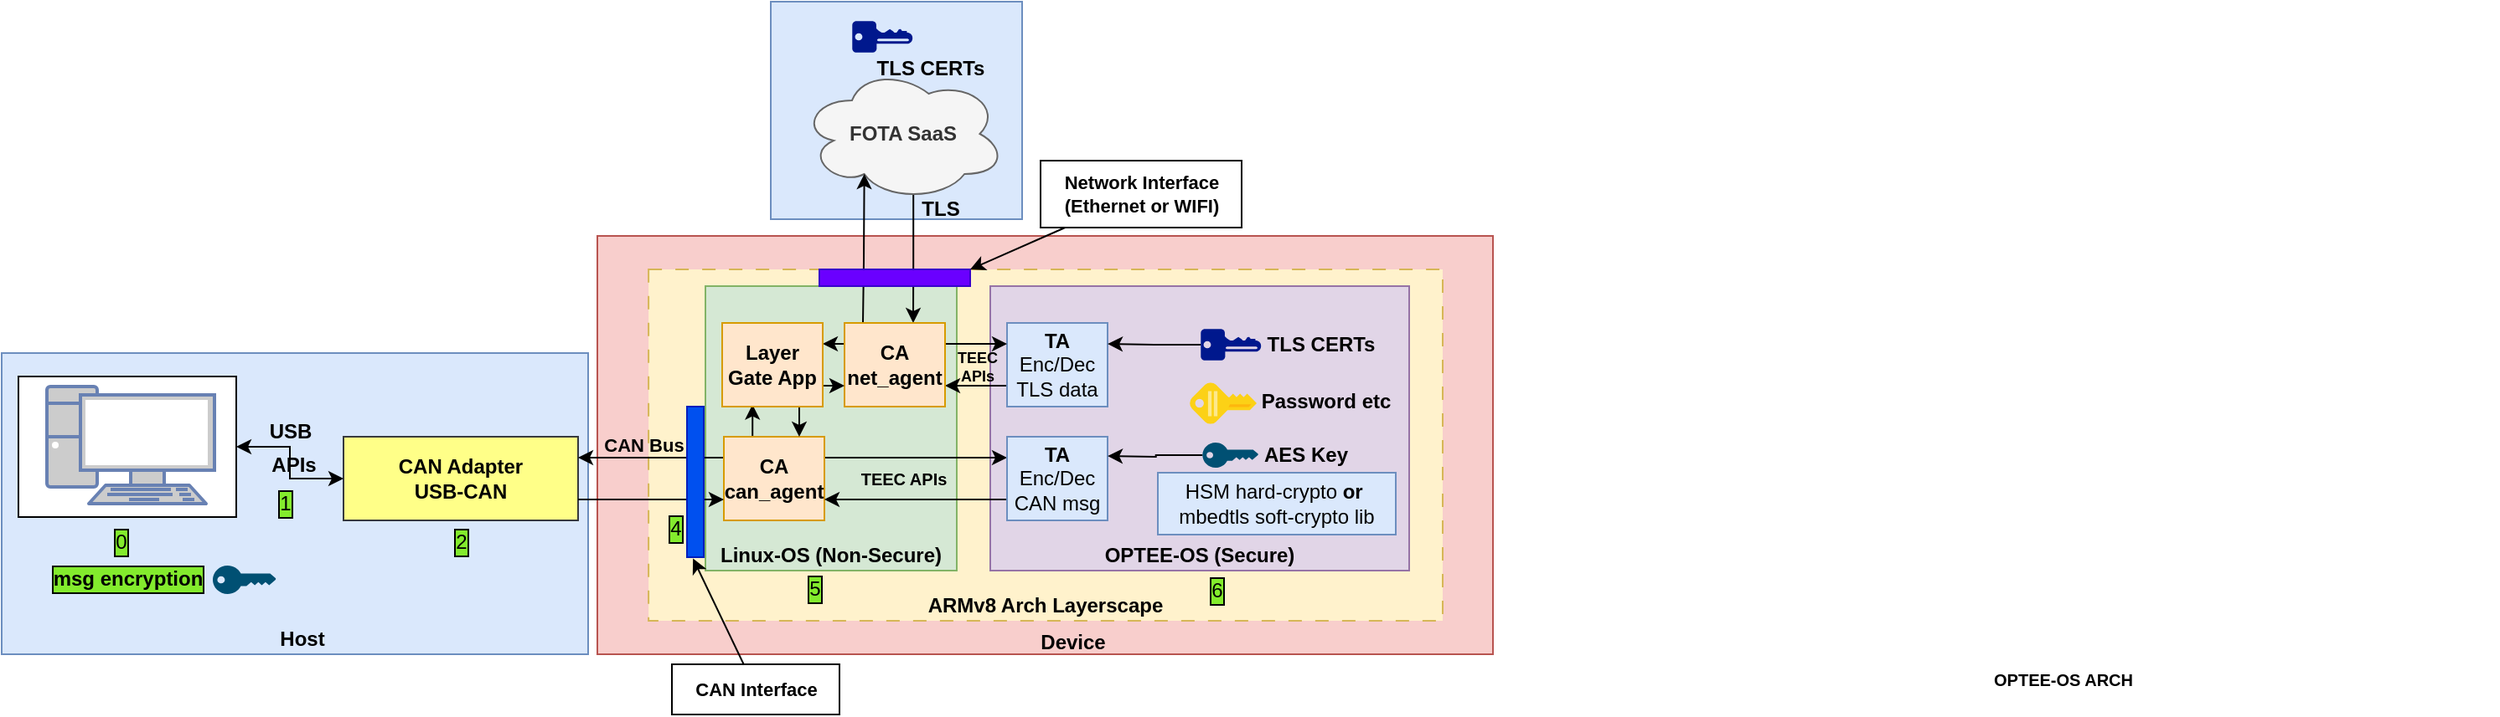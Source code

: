 <mxfile version="20.8.16" type="device"><diagram name="第 1 页" id="scQydCvMr0OkkfTgCGLO"><mxGraphModel dx="2815" dy="830" grid="1" gridSize="10" guides="1" tooltips="1" connect="1" arrows="1" fold="1" page="1" pageScale="1" pageWidth="827" pageHeight="1169" math="0" shadow="0"><root><mxCell id="0"/><mxCell id="1" parent="0"/><mxCell id="s5L3PbSKLbv8gIxXY3YV-135" value="" style="rounded=0;whiteSpace=wrap;html=1;labelBackgroundColor=#83eb2d;labelBorderColor=default;fillColor=#dae8fc;strokeColor=#6c8ebf;align=center;verticalAlign=bottom;" vertex="1" parent="1"><mxGeometry x="-341" y="60" width="150" height="130" as="geometry"/></mxCell><mxCell id="s5L3PbSKLbv8gIxXY3YV-5" value="" style="rounded=0;whiteSpace=wrap;html=1;labelBackgroundColor=#83eb2d;labelBorderColor=default;fillColor=#f8cecc;strokeColor=#b85450;align=center;verticalAlign=bottom;" vertex="1" parent="1"><mxGeometry x="-444.5" y="200" width="534.5" height="250" as="geometry"/></mxCell><mxCell id="s5L3PbSKLbv8gIxXY3YV-6" value="" style="rounded=0;whiteSpace=wrap;html=1;labelBackgroundColor=#83eb2d;labelBorderColor=default;fillColor=#dae8fc;strokeColor=#6c8ebf;align=center;verticalAlign=bottom;" vertex="1" parent="1"><mxGeometry x="-800" y="270" width="350" height="180" as="geometry"/></mxCell><mxCell id="s5L3PbSKLbv8gIxXY3YV-7" value="CAN Adapter&lt;br&gt;USB-CAN" style="rounded=0;whiteSpace=wrap;html=1;fontStyle=1;fillColor=#ffff88;strokeColor=#36393d;" vertex="1" parent="1"><mxGeometry x="-596" y="320" width="140" height="50" as="geometry"/></mxCell><mxCell id="s5L3PbSKLbv8gIxXY3YV-8" value="" style="group" connectable="0" vertex="1" parent="1"><mxGeometry x="-790" y="284" width="130" height="84" as="geometry"/></mxCell><mxCell id="s5L3PbSKLbv8gIxXY3YV-9" value="" style="rounded=0;whiteSpace=wrap;html=1;" vertex="1" parent="s5L3PbSKLbv8gIxXY3YV-8"><mxGeometry width="130" height="84" as="geometry"/></mxCell><mxCell id="s5L3PbSKLbv8gIxXY3YV-10" value="" style="fontColor=#0066CC;verticalAlign=top;verticalLabelPosition=bottom;labelPosition=center;align=center;html=1;outlineConnect=0;fillColor=#CCCCCC;strokeColor=#6881B3;gradientColor=none;gradientDirection=north;strokeWidth=2;shape=mxgraph.networks.pc;" vertex="1" parent="s5L3PbSKLbv8gIxXY3YV-8"><mxGeometry x="17" y="6" width="100" height="70" as="geometry"/></mxCell><mxCell id="s5L3PbSKLbv8gIxXY3YV-12" style="edgeStyle=orthogonalEdgeStyle;rounded=0;orthogonalLoop=1;jettySize=auto;html=1;startArrow=classic;startFill=1;" edge="1" parent="1" source="s5L3PbSKLbv8gIxXY3YV-9" target="s5L3PbSKLbv8gIxXY3YV-7"><mxGeometry relative="1" as="geometry"/></mxCell><mxCell id="s5L3PbSKLbv8gIxXY3YV-13" value="USB" style="text;html=1;align=center;verticalAlign=middle;resizable=0;points=[];autosize=1;strokeColor=none;fillColor=none;fontStyle=1" vertex="1" parent="1"><mxGeometry x="-653" y="302" width="50" height="30" as="geometry"/></mxCell><mxCell id="s5L3PbSKLbv8gIxXY3YV-14" value="APIs" style="text;html=1;align=center;verticalAlign=middle;resizable=0;points=[];autosize=1;strokeColor=none;fillColor=none;fontStyle=1" vertex="1" parent="1"><mxGeometry x="-651" y="322" width="50" height="30" as="geometry"/></mxCell><mxCell id="s5L3PbSKLbv8gIxXY3YV-17" value="ARMv8 Arch Layerscape" style="rounded=0;whiteSpace=wrap;html=1;fillColor=#fff2cc;strokeColor=#d6b656;dashed=1;dashPattern=8 8;fontStyle=1;verticalAlign=bottom;" vertex="1" parent="1"><mxGeometry x="-413.94" y="220" width="473.94" height="210" as="geometry"/></mxCell><mxCell id="s5L3PbSKLbv8gIxXY3YV-22" value="1" style="text;html=1;align=center;verticalAlign=middle;resizable=0;points=[];autosize=1;strokeColor=none;fillColor=none;labelBackgroundColor=#83eb2d;labelBorderColor=default;" vertex="1" parent="1"><mxGeometry x="-646" y="345" width="30" height="30" as="geometry"/></mxCell><mxCell id="s5L3PbSKLbv8gIxXY3YV-23" value="2" style="text;html=1;align=center;verticalAlign=middle;resizable=0;points=[];autosize=1;strokeColor=none;fillColor=none;labelBackgroundColor=#83eb2d;labelBorderColor=default;" vertex="1" parent="1"><mxGeometry x="-541" y="368" width="30" height="30" as="geometry"/></mxCell><mxCell id="s5L3PbSKLbv8gIxXY3YV-25" value="msg encryption" style="text;html=1;align=center;verticalAlign=middle;resizable=0;points=[];autosize=1;strokeColor=none;fillColor=none;labelBackgroundColor=#83eb2d;labelBorderColor=default;fontStyle=1" vertex="1" parent="1"><mxGeometry x="-780" y="390" width="110" height="30" as="geometry"/></mxCell><mxCell id="s5L3PbSKLbv8gIxXY3YV-26" value="Host" style="text;html=1;align=center;verticalAlign=middle;resizable=0;points=[];autosize=1;strokeColor=none;fillColor=none;fontStyle=1" vertex="1" parent="1"><mxGeometry x="-646" y="426" width="50" height="30" as="geometry"/></mxCell><mxCell id="s5L3PbSKLbv8gIxXY3YV-29" value="4" style="text;html=1;align=center;verticalAlign=middle;resizable=0;points=[];autosize=1;strokeColor=none;fillColor=none;labelBackgroundColor=#83eb2d;labelBorderColor=default;" vertex="1" parent="1"><mxGeometry x="-413.0" y="360" width="30" height="30" as="geometry"/></mxCell><mxCell id="s5L3PbSKLbv8gIxXY3YV-52" value="CAN Bus" style="text;html=1;align=center;verticalAlign=middle;resizable=0;points=[];autosize=1;strokeColor=none;fillColor=none;fontSize=11;fontColor=#000000;fontStyle=1" vertex="1" parent="1"><mxGeometry x="-452.0" y="310" width="70" height="30" as="geometry"/></mxCell><mxCell id="s5L3PbSKLbv8gIxXY3YV-54" value="0" style="text;html=1;align=center;verticalAlign=middle;resizable=0;points=[];autosize=1;strokeColor=none;fillColor=none;labelBackgroundColor=#83eb2d;labelBorderColor=default;" vertex="1" parent="1"><mxGeometry x="-744.11" y="368" width="30" height="30" as="geometry"/></mxCell><mxCell id="s5L3PbSKLbv8gIxXY3YV-62" value="Linux-OS (Non-Secure)" style="whiteSpace=wrap;html=1;fillColor=#d5e8d4;strokeColor=#82b366;verticalAlign=bottom;fontStyle=1" vertex="1" parent="1"><mxGeometry x="-380" y="230" width="150" height="170" as="geometry"/></mxCell><mxCell id="s5L3PbSKLbv8gIxXY3YV-63" value="OPTEE-OS (Secure)" style="whiteSpace=wrap;html=1;fillColor=#e1d5e7;strokeColor=#9673a6;fontStyle=1;verticalAlign=bottom;" vertex="1" parent="1"><mxGeometry x="-210" y="230" width="250" height="170" as="geometry"/></mxCell><mxCell id="s5L3PbSKLbv8gIxXY3YV-75" style="edgeStyle=orthogonalEdgeStyle;rounded=0;orthogonalLoop=1;jettySize=auto;html=1;exitX=1;exitY=0.25;exitDx=0;exitDy=0;entryX=0;entryY=0.25;entryDx=0;entryDy=0;" edge="1" parent="1" source="s5L3PbSKLbv8gIxXY3YV-67" target="s5L3PbSKLbv8gIxXY3YV-68"><mxGeometry relative="1" as="geometry"/></mxCell><mxCell id="s5L3PbSKLbv8gIxXY3YV-136" style="edgeStyle=orthogonalEdgeStyle;rounded=0;orthogonalLoop=1;jettySize=auto;html=1;exitX=0;exitY=0.25;exitDx=0;exitDy=0;entryX=1;entryY=0.25;entryDx=0;entryDy=0;" edge="1" parent="1" source="s5L3PbSKLbv8gIxXY3YV-67" target="s5L3PbSKLbv8gIxXY3YV-7"><mxGeometry relative="1" as="geometry"/></mxCell><mxCell id="s5L3PbSKLbv8gIxXY3YV-138" style="edgeStyle=orthogonalEdgeStyle;rounded=0;orthogonalLoop=1;jettySize=auto;html=1;exitX=0.25;exitY=0;exitDx=0;exitDy=0;entryX=0.302;entryY=0.976;entryDx=0;entryDy=0;entryPerimeter=0;" edge="1" parent="1" source="s5L3PbSKLbv8gIxXY3YV-67" target="s5L3PbSKLbv8gIxXY3YV-137"><mxGeometry relative="1" as="geometry"/></mxCell><mxCell id="s5L3PbSKLbv8gIxXY3YV-67" value="CA&lt;br&gt;can_agent" style="whiteSpace=wrap;html=1;fillColor=#ffe6cc;strokeColor=#d79b00;fontStyle=1" vertex="1" parent="1"><mxGeometry x="-369" y="320" width="60" height="50" as="geometry"/></mxCell><mxCell id="s5L3PbSKLbv8gIxXY3YV-76" style="edgeStyle=orthogonalEdgeStyle;rounded=0;orthogonalLoop=1;jettySize=auto;html=1;exitX=0;exitY=0.75;exitDx=0;exitDy=0;entryX=1;entryY=0.75;entryDx=0;entryDy=0;" edge="1" parent="1" source="s5L3PbSKLbv8gIxXY3YV-68" target="s5L3PbSKLbv8gIxXY3YV-67"><mxGeometry relative="1" as="geometry"/></mxCell><mxCell id="s5L3PbSKLbv8gIxXY3YV-68" value="&lt;b&gt;TA&lt;/b&gt;&lt;br&gt;Enc/Dec CAN msg" style="whiteSpace=wrap;html=1;fillColor=#dae8fc;strokeColor=#6c8ebf;" vertex="1" parent="1"><mxGeometry x="-200" y="320" width="60" height="50" as="geometry"/></mxCell><mxCell id="s5L3PbSKLbv8gIxXY3YV-125" style="edgeStyle=orthogonalEdgeStyle;rounded=0;orthogonalLoop=1;jettySize=auto;html=1;exitX=0;exitY=0.5;exitDx=0;exitDy=0;exitPerimeter=0;entryX=1;entryY=0.75;entryDx=0;entryDy=0;" edge="1" parent="1" source="s5L3PbSKLbv8gIxXY3YV-70"><mxGeometry relative="1" as="geometry"><mxPoint x="-140" y="331.5" as="targetPoint"/></mxGeometry></mxCell><mxCell id="s5L3PbSKLbv8gIxXY3YV-70" value="" style="points=[[0,0.5,0],[0.24,0,0],[0.5,0.28,0],[0.995,0.475,0],[0.5,0.72,0],[0.24,1,0]];verticalLabelPosition=bottom;sketch=0;html=1;verticalAlign=top;aspect=fixed;align=center;pointerEvents=1;shape=mxgraph.cisco19.key;fillColor=#005073;strokeColor=none;" vertex="1" parent="1"><mxGeometry x="-83.34" y="323.5" width="33.34" height="15" as="geometry"/></mxCell><mxCell id="s5L3PbSKLbv8gIxXY3YV-73" value="AES Key" style="text;html=1;align=center;verticalAlign=middle;resizable=0;points=[];autosize=1;strokeColor=none;fillColor=none;fontStyle=1" vertex="1" parent="1"><mxGeometry x="-57" y="316" width="70" height="30" as="geometry"/></mxCell><mxCell id="s5L3PbSKLbv8gIxXY3YV-85" style="edgeStyle=orthogonalEdgeStyle;rounded=0;orthogonalLoop=1;jettySize=auto;html=1;exitX=1;exitY=0.75;exitDx=0;exitDy=0;entryX=0;entryY=0.75;entryDx=0;entryDy=0;" edge="1" parent="1" source="s5L3PbSKLbv8gIxXY3YV-7" target="s5L3PbSKLbv8gIxXY3YV-67"><mxGeometry relative="1" as="geometry"><mxPoint x="-375" y="357.5" as="targetPoint"/></mxGeometry></mxCell><mxCell id="s5L3PbSKLbv8gIxXY3YV-110" style="edgeStyle=orthogonalEdgeStyle;rounded=0;orthogonalLoop=1;jettySize=auto;html=1;exitX=0.55;exitY=0.95;exitDx=0;exitDy=0;exitPerimeter=0;entryX=0.75;entryY=0;entryDx=0;entryDy=0;" edge="1" parent="1" source="s5L3PbSKLbv8gIxXY3YV-100"><mxGeometry relative="1" as="geometry"><mxPoint x="-256.0" y="252" as="targetPoint"/></mxGeometry></mxCell><mxCell id="s5L3PbSKLbv8gIxXY3YV-100" value="FOTA SaaS" style="ellipse;shape=cloud;whiteSpace=wrap;html=1;fontStyle=1;fillColor=#f5f5f5;strokeColor=#666666;fontColor=#333333;" vertex="1" parent="1"><mxGeometry x="-323" y="99" width="122" height="80" as="geometry"/></mxCell><mxCell id="s5L3PbSKLbv8gIxXY3YV-101" value="TLS" style="text;html=1;align=center;verticalAlign=middle;resizable=0;points=[];autosize=1;strokeColor=none;fillColor=none;fontStyle=1" vertex="1" parent="1"><mxGeometry x="-265" y="169" width="50" height="30" as="geometry"/></mxCell><mxCell id="s5L3PbSKLbv8gIxXY3YV-108" style="edgeStyle=orthogonalEdgeStyle;rounded=0;orthogonalLoop=1;jettySize=auto;html=1;exitX=0.25;exitY=0;exitDx=0;exitDy=0;entryX=0.31;entryY=0.8;entryDx=0;entryDy=0;entryPerimeter=0;" edge="1" parent="1" target="s5L3PbSKLbv8gIxXY3YV-100"><mxGeometry relative="1" as="geometry"><mxPoint x="-286.0" y="252" as="sourcePoint"/></mxGeometry></mxCell><mxCell id="s5L3PbSKLbv8gIxXY3YV-120" style="edgeStyle=orthogonalEdgeStyle;rounded=0;orthogonalLoop=1;jettySize=auto;html=1;exitX=0;exitY=0.75;exitDx=0;exitDy=0;entryX=1;entryY=0.75;entryDx=0;entryDy=0;" edge="1" parent="1" source="s5L3PbSKLbv8gIxXY3YV-105" target="s5L3PbSKLbv8gIxXY3YV-118"><mxGeometry relative="1" as="geometry"/></mxCell><mxCell id="s5L3PbSKLbv8gIxXY3YV-105" value="&lt;b&gt;TA&lt;/b&gt;&lt;br&gt;Enc/Dec TLS data" style="whiteSpace=wrap;html=1;fillColor=#dae8fc;strokeColor=#6c8ebf;" vertex="1" parent="1"><mxGeometry x="-200" y="252" width="60" height="50" as="geometry"/></mxCell><mxCell id="s5L3PbSKLbv8gIxXY3YV-124" style="edgeStyle=orthogonalEdgeStyle;rounded=0;orthogonalLoop=1;jettySize=auto;html=1;exitX=0.5;exitY=0;exitDx=0;exitDy=0;exitPerimeter=0;entryX=1;entryY=0.25;entryDx=0;entryDy=0;" edge="1" parent="1" source="s5L3PbSKLbv8gIxXY3YV-111" target="s5L3PbSKLbv8gIxXY3YV-105"><mxGeometry relative="1" as="geometry"/></mxCell><mxCell id="s5L3PbSKLbv8gIxXY3YV-111" value="" style="sketch=0;aspect=fixed;pointerEvents=1;shadow=0;dashed=0;html=1;strokeColor=none;labelPosition=center;verticalLabelPosition=bottom;verticalAlign=top;align=center;fillColor=#00188D;shape=mxgraph.mscae.enterprise.key_permissions;rotation=-90;" vertex="1" parent="1"><mxGeometry x="-75.72" y="247" width="18.72" height="36" as="geometry"/></mxCell><mxCell id="s5L3PbSKLbv8gIxXY3YV-113" value="TLS CERTs" style="text;html=1;align=center;verticalAlign=middle;resizable=0;points=[];autosize=1;strokeColor=none;fillColor=none;fontStyle=1" vertex="1" parent="1"><mxGeometry x="-58" y="250" width="90" height="30" as="geometry"/></mxCell><mxCell id="s5L3PbSKLbv8gIxXY3YV-119" style="edgeStyle=orthogonalEdgeStyle;rounded=0;orthogonalLoop=1;jettySize=auto;html=1;exitX=1;exitY=0.25;exitDx=0;exitDy=0;entryX=0;entryY=0.25;entryDx=0;entryDy=0;" edge="1" parent="1" source="s5L3PbSKLbv8gIxXY3YV-118" target="s5L3PbSKLbv8gIxXY3YV-105"><mxGeometry relative="1" as="geometry"/></mxCell><mxCell id="s5L3PbSKLbv8gIxXY3YV-140" style="edgeStyle=orthogonalEdgeStyle;rounded=0;orthogonalLoop=1;jettySize=auto;html=1;exitX=0;exitY=0.25;exitDx=0;exitDy=0;entryX=1;entryY=0.25;entryDx=0;entryDy=0;" edge="1" parent="1" source="s5L3PbSKLbv8gIxXY3YV-118" target="s5L3PbSKLbv8gIxXY3YV-137"><mxGeometry relative="1" as="geometry"/></mxCell><mxCell id="s5L3PbSKLbv8gIxXY3YV-118" value="&lt;span&gt;&lt;span&gt;CA&lt;/span&gt;&lt;br&gt;net_agent&lt;br&gt;&lt;/span&gt;" style="whiteSpace=wrap;html=1;fillColor=#ffe6cc;strokeColor=#d79b00;fontStyle=1" vertex="1" parent="1"><mxGeometry x="-297" y="252" width="60" height="50" as="geometry"/></mxCell><mxCell id="s5L3PbSKLbv8gIxXY3YV-122" value="HSM hard-crypto &lt;span&gt;&lt;b&gt;or&lt;/b&gt;&lt;/span&gt;&amp;nbsp;&lt;br&gt;mbedtls soft-crypto lib" style="whiteSpace=wrap;html=1;fillColor=#dae8fc;strokeColor=#6c8ebf;fontStyle=0" vertex="1" parent="1"><mxGeometry x="-110" y="341.5" width="142" height="37" as="geometry"/></mxCell><mxCell id="s5L3PbSKLbv8gIxXY3YV-132" value="5" style="text;html=1;align=center;verticalAlign=middle;resizable=0;points=[];autosize=1;strokeColor=none;fillColor=none;labelBackgroundColor=#83eb2d;labelBorderColor=default;" vertex="1" parent="1"><mxGeometry x="-330.0" y="396" width="30" height="30" as="geometry"/></mxCell><mxCell id="s5L3PbSKLbv8gIxXY3YV-133" value="6" style="text;html=1;align=center;verticalAlign=middle;resizable=0;points=[];autosize=1;strokeColor=none;fillColor=none;labelBackgroundColor=#83eb2d;labelBorderColor=default;" vertex="1" parent="1"><mxGeometry x="-90.0" y="397" width="30" height="30" as="geometry"/></mxCell><mxCell id="s5L3PbSKLbv8gIxXY3YV-134" value="Device" style="text;html=1;align=center;verticalAlign=middle;resizable=0;points=[];autosize=1;strokeColor=none;fillColor=none;fontStyle=1" vertex="1" parent="1"><mxGeometry x="-191" y="428" width="60" height="30" as="geometry"/></mxCell><mxCell id="s5L3PbSKLbv8gIxXY3YV-11" value="" style="points=[[0,0.5,0],[0.24,0,0],[0.5,0.28,0],[0.995,0.475,0],[0.5,0.72,0],[0.24,1,0]];verticalLabelPosition=bottom;sketch=0;html=1;verticalAlign=top;aspect=fixed;align=center;pointerEvents=1;shape=mxgraph.cisco19.key;fillColor=#005073;strokeColor=none;" vertex="1" parent="1"><mxGeometry x="-674" y="397" width="37.78" height="17" as="geometry"/></mxCell><mxCell id="s5L3PbSKLbv8gIxXY3YV-139" style="edgeStyle=orthogonalEdgeStyle;rounded=0;orthogonalLoop=1;jettySize=auto;html=1;exitX=0.75;exitY=1;exitDx=0;exitDy=0;entryX=0.75;entryY=0;entryDx=0;entryDy=0;" edge="1" parent="1" source="s5L3PbSKLbv8gIxXY3YV-137" target="s5L3PbSKLbv8gIxXY3YV-67"><mxGeometry relative="1" as="geometry"/></mxCell><mxCell id="s5L3PbSKLbv8gIxXY3YV-141" style="edgeStyle=orthogonalEdgeStyle;rounded=0;orthogonalLoop=1;jettySize=auto;html=1;exitX=1;exitY=0.75;exitDx=0;exitDy=0;entryX=0;entryY=0.75;entryDx=0;entryDy=0;" edge="1" parent="1" source="s5L3PbSKLbv8gIxXY3YV-137" target="s5L3PbSKLbv8gIxXY3YV-118"><mxGeometry relative="1" as="geometry"/></mxCell><mxCell id="s5L3PbSKLbv8gIxXY3YV-137" value="&lt;span&gt;&lt;span&gt;Layer&lt;br&gt;&lt;/span&gt;Gate App&lt;br&gt;&lt;/span&gt;" style="whiteSpace=wrap;html=1;fillColor=#ffe6cc;strokeColor=#d79b00;fontStyle=1" vertex="1" parent="1"><mxGeometry x="-370" y="252" width="60" height="50" as="geometry"/></mxCell><mxCell id="s5L3PbSKLbv8gIxXY3YV-143" value="" style="sketch=0;aspect=fixed;html=1;points=[];align=center;image;fontSize=12;image=img/lib/mscae/Key.svg;rotation=-90;" vertex="1" parent="1"><mxGeometry x="-83.34" y="280" width="24.8" height="40" as="geometry"/></mxCell><mxCell id="s5L3PbSKLbv8gIxXY3YV-144" value="Password etc" style="text;html=1;align=center;verticalAlign=middle;resizable=0;points=[];autosize=1;strokeColor=none;fillColor=none;fontStyle=1" vertex="1" parent="1"><mxGeometry x="-60" y="284" width="100" height="30" as="geometry"/></mxCell><mxCell id="s5L3PbSKLbv8gIxXY3YV-147" value="" style="rounded=0;whiteSpace=wrap;html=1;fontSize=11;fillColor=#6a00ff;fontColor=#ffffff;strokeColor=#3700CC;" vertex="1" parent="1"><mxGeometry x="-312" y="220" width="90" height="10" as="geometry"/></mxCell><mxCell id="s5L3PbSKLbv8gIxXY3YV-148" value="Network Interface &lt;br&gt;(Ethernet or WIFI)" style="text;html=1;align=center;verticalAlign=middle;resizable=0;points=[];autosize=1;strokeColor=default;fillColor=none;fontSize=11;fontStyle=1" vertex="1" parent="1"><mxGeometry x="-180" y="155" width="120" height="40" as="geometry"/></mxCell><mxCell id="s5L3PbSKLbv8gIxXY3YV-149" value="" style="rounded=0;whiteSpace=wrap;html=1;fontSize=11;fillColor=#0050ef;fontColor=#ffffff;strokeColor=#001DBC;rotation=-90;" vertex="1" parent="1"><mxGeometry x="-431" y="342" width="90" height="10" as="geometry"/></mxCell><mxCell id="s5L3PbSKLbv8gIxXY3YV-150" value="CAN Interface" style="text;html=1;align=center;verticalAlign=middle;resizable=0;points=[];autosize=1;strokeColor=default;fillColor=none;fontSize=11;fontColor=#000000;fontStyle=1" vertex="1" parent="1"><mxGeometry x="-400.0" y="456" width="100" height="30" as="geometry"/></mxCell><mxCell id="s5L3PbSKLbv8gIxXY3YV-152" value="" style="endArrow=classic;html=1;rounded=0;fontSize=11;entryX=1;entryY=0;entryDx=0;entryDy=0;" edge="1" parent="1" source="s5L3PbSKLbv8gIxXY3YV-148" target="s5L3PbSKLbv8gIxXY3YV-147"><mxGeometry width="50" height="50" relative="1" as="geometry"><mxPoint x="-340" y="330" as="sourcePoint"/><mxPoint x="-290" y="280" as="targetPoint"/></mxGeometry></mxCell><mxCell id="s5L3PbSKLbv8gIxXY3YV-153" value="" style="endArrow=classic;html=1;rounded=0;fontSize=11;entryX=0.853;entryY=1.092;entryDx=0;entryDy=0;entryPerimeter=0;" edge="1" parent="1" source="s5L3PbSKLbv8gIxXY3YV-150" target="s5L3PbSKLbv8gIxXY3YV-29"><mxGeometry width="50" height="50" relative="1" as="geometry"><mxPoint x="-420" y="550" as="sourcePoint"/><mxPoint x="-370" y="500" as="targetPoint"/></mxGeometry></mxCell><mxCell id="s5L3PbSKLbv8gIxXY3YV-154" value="" style="sketch=0;aspect=fixed;pointerEvents=1;shadow=0;dashed=0;html=1;strokeColor=none;labelPosition=center;verticalLabelPosition=bottom;verticalAlign=top;align=center;fillColor=#00188D;shape=mxgraph.mscae.enterprise.key_permissions;rotation=-90;" vertex="1" parent="1"><mxGeometry x="-283.72" y="63" width="18.72" height="36" as="geometry"/></mxCell><mxCell id="s5L3PbSKLbv8gIxXY3YV-155" value="TLS CERTs" style="text;html=1;align=center;verticalAlign=middle;resizable=0;points=[];autosize=1;strokeColor=none;fillColor=none;fontStyle=1" vertex="1" parent="1"><mxGeometry x="-291" y="85" width="90" height="30" as="geometry"/></mxCell><mxCell id="s5L3PbSKLbv8gIxXY3YV-157" value="TEEC APIs" style="text;html=1;align=center;verticalAlign=middle;resizable=0;points=[];autosize=1;strokeColor=none;fillColor=none;fontSize=10;fontStyle=1" vertex="1" parent="1"><mxGeometry x="-297" y="330" width="70" height="30" as="geometry"/></mxCell><mxCell id="s5L3PbSKLbv8gIxXY3YV-158" value="TEEC&lt;br style=&quot;font-size: 9px;&quot;&gt;APIs" style="text;html=1;align=center;verticalAlign=middle;resizable=0;points=[];autosize=1;strokeColor=none;fillColor=none;fontSize=9;fontStyle=1" vertex="1" parent="1"><mxGeometry x="-243" y="258" width="50" height="40" as="geometry"/></mxCell><mxCell id="s5L3PbSKLbv8gIxXY3YV-159" value="" style="shape=image;verticalLabelPosition=bottom;labelBackgroundColor=default;verticalAlign=top;aspect=fixed;imageAspect=0;image=https://www.timesys.com/wp-content/uploads/op-tee-software-architecture.jpg;" vertex="1" parent="1"><mxGeometry x="170" y="180" width="520" height="276" as="geometry"/></mxCell><mxCell id="s5L3PbSKLbv8gIxXY3YV-160" value="OPTEE-OS ARCH" style="text;html=1;align=center;verticalAlign=middle;resizable=0;points=[];autosize=1;strokeColor=none;fillColor=none;fontSize=10;fontStyle=1" vertex="1" parent="1"><mxGeometry x="375" y="450" width="110" height="30" as="geometry"/></mxCell></root></mxGraphModel></diagram></mxfile>
